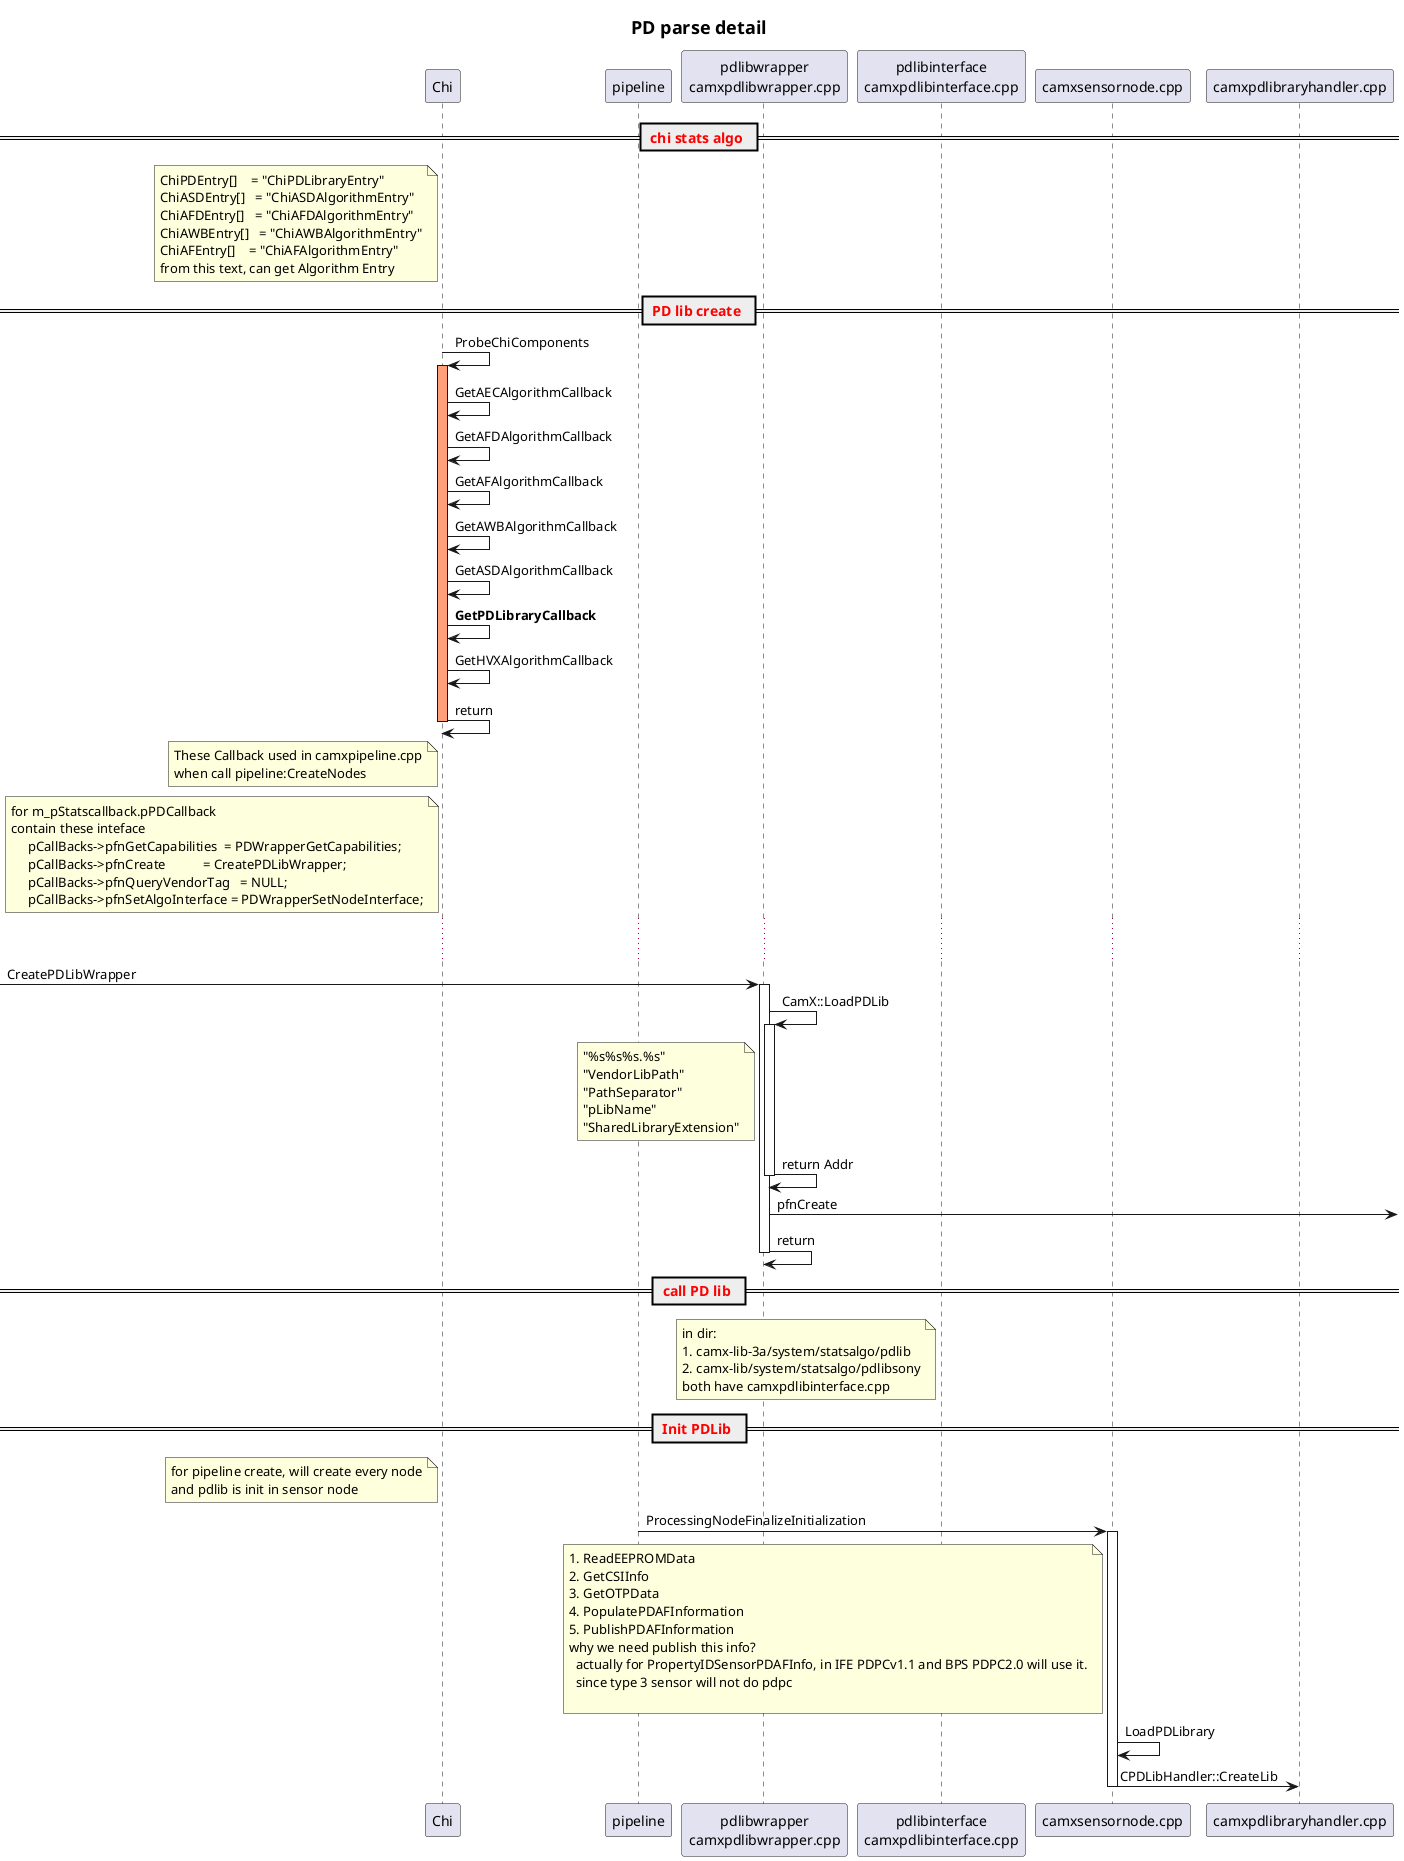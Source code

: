 @startuml

title <size:18>PD parse detail</size>

participant Chi
participant pipeline
participant "pdlibwrapper\ncamxpdlibwrapper.cpp" as pdlibwrapper
participant "pdlibinterface\ncamxpdlibinterface.cpp" as pdlibinterface
participant "camxsensornode.cpp" as camxsensornode

== <color:red><size:14> chi stats algo </size></color> ==
note left Chi
  ChiPDEntry[]    = "ChiPDLibraryEntry"
  ChiASDEntry[]   = "ChiASDAlgorithmEntry"
  ChiAFDEntry[]   = "ChiAFDAlgorithmEntry"
  ChiAWBEntry[]   = "ChiAWBAlgorithmEntry"
  ChiAFEntry[]    = "ChiAFAlgorithmEntry"
  from this text, can get Algorithm Entry
end note
== <color:red><size:14> PD lib create </size></color> ==
Chi->Chi: ProbeChiComponents
activate Chi #LightSalmon
  Chi->Chi: GetAECAlgorithmCallback
  Chi->Chi: GetAFDAlgorithmCallback
  Chi->Chi: GetAFAlgorithmCallback
  Chi->Chi: GetAWBAlgorithmCallback
  Chi->Chi: GetASDAlgorithmCallback
  Chi->Chi: **GetPDLibraryCallback**
  Chi->Chi: GetHVXAlgorithmCallback
  Chi->Chi: return
  note left Chi
    These Callback used in camxpipeline.cpp
    when call pipeline:CreateNodes
  end note
  note left Chi
    for m_pStatscallback.pPDCallback
    contain these inteface
         pCallBacks->pfnGetCapabilities  = PDWrapperGetCapabilities;
         pCallBacks->pfnCreate           = CreatePDLibWrapper;
         pCallBacks->pfnQueryVendorTag   = NULL;
         pCallBacks->pfnSetAlgoInterface = PDWrapperSetNodeInterface;
  end note
deactivate Chi

  ... ...
  [->pdlibwrapper: CreatePDLibWrapper
  activate pdlibwrapper
    pdlibwrapper->pdlibwrapper: CamX::LoadPDLib
    note left pdlibwrapper
      "%s%s%s.%s"
      "VendorLibPath"
      "PathSeparator"
      "pLibName"
      "SharedLibraryExtension"
    end note
    activate pdlibwrapper
      pdlibwrapper->pdlibwrapper: return Addr
    deactivate pdlibwrapper
    pdlibwrapper->]: pfnCreate
    pdlibwrapper->pdlibwrapper: return
  deactivate pdlibwrapper

== <color:red><size:14> call PD lib </size></color> ==
note left pdlibinterface
  in dir:
  1. camx-lib-3a/system/statsalgo/pdlib
  2. camx-lib/system/statsalgo/pdlibsony
  both have camxpdlibinterface.cpp
end note


== <color:red><size:14> Init PDLib </size></color> ==
note left Chi
for pipeline create, will create every node
and pdlib is init in sensor node
end note

pipeline->camxsensornode: ProcessingNodeFinalizeInitialization
activate camxsensornode
  note left camxsensornode
    1. ReadEEPROMData
    2. GetCSIInfo
    3. GetOTPData
    4. PopulatePDAFInformation
    5. PublishPDAFInformation
    why we need publish this info?
      actually for PropertyIDSensorPDAFInfo, in IFE PDPCv1.1 and BPS PDPC2.0 will use it.
      since type 3 sensor will not do pdpc

  end note
  camxsensornode->camxsensornode: LoadPDLibrary
  participant camxpdlibraryhandler.cpp as camxpdlibhandler
  camxsensornode->camxpdlibhandler: CPDLibHandler::CreateLib
deactivate camxsensornode

@enduml
